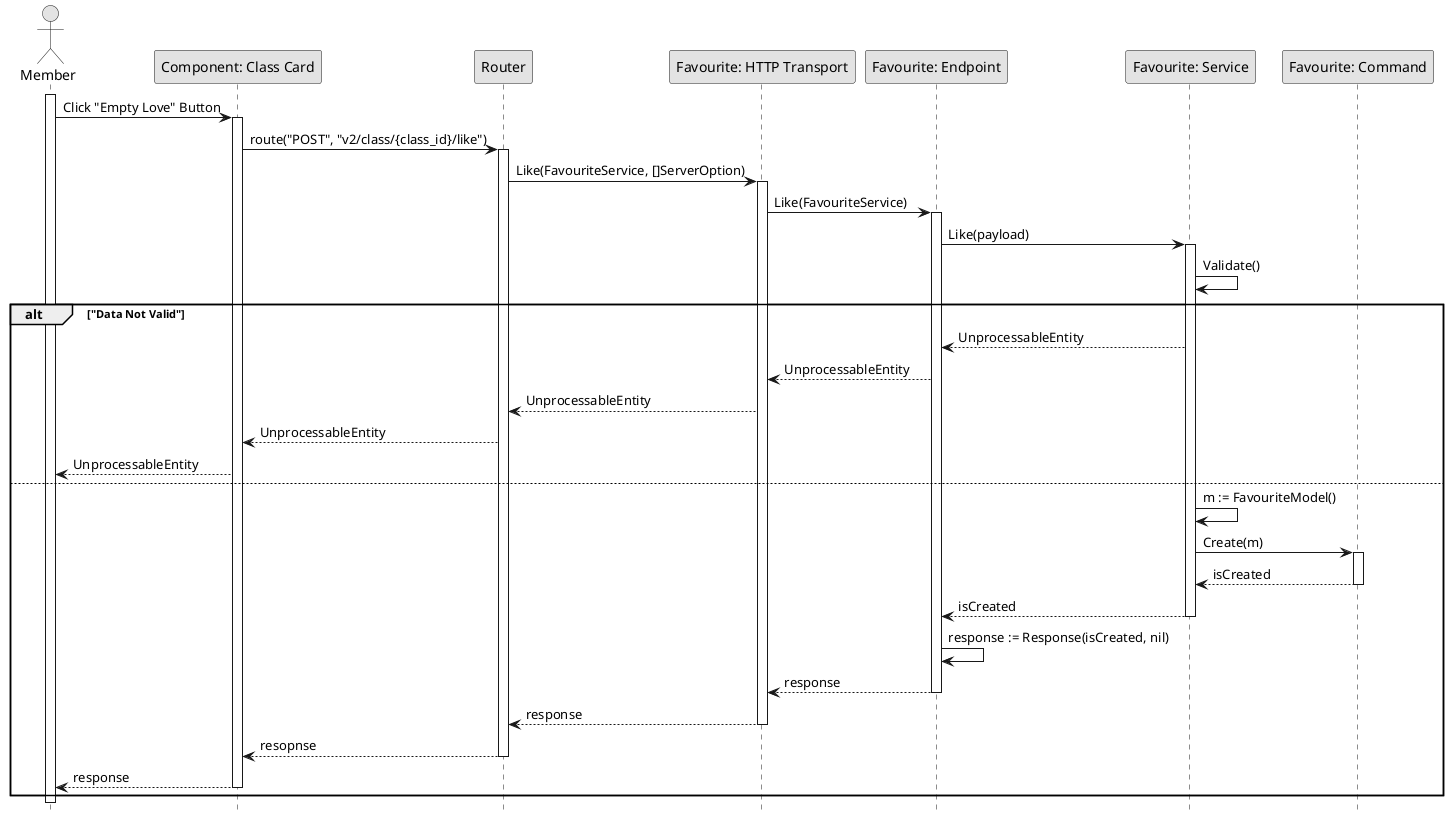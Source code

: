 @startuml Like

skinparam Monochrome true
skinparam Shadowing false

actor Member
participant "Component: Class Card" as ClassCard
participant "Router" as Router
participant "Favourite: HTTP Transport" as FavouriteHTTPTransport
participant "Favourite: Endpoint" as FavouriteEndpoint
participant "Favourite: Service" as FavouriteService
participant "Favourite: Command" as FavouriteCommand
hide footbox

activate Member

Member->ClassCard: Click "Empty Love" Button
activate ClassCard
ClassCard->Router: route("POST", "v2/class/{class_id}/like")
activate Router
Router->FavouriteHTTPTransport: Like(FavouriteService, []ServerOption)
activate FavouriteHTTPTransport
FavouriteHTTPTransport->FavouriteEndpoint: Like(FavouriteService)
activate FavouriteEndpoint
FavouriteEndpoint->FavouriteService: Like(payload)
activate FavouriteService
FavouriteService->FavouriteService: Validate()
alt "Data Not Valid"
    FavouriteService-->FavouriteEndpoint: UnprocessableEntity
    FavouriteEndpoint-->FavouriteHTTPTransport: UnprocessableEntity
    FavouriteHTTPTransport-->Router: UnprocessableEntity
    Router-->ClassCard: UnprocessableEntity
    ClassCard-->Member: UnprocessableEntity
else
    FavouriteService->FavouriteService: m := FavouriteModel()
    FavouriteService->FavouriteCommand: Create(m)
    activate FavouriteCommand
    FavouriteCommand-->FavouriteService: isCreated
    deactivate FavouriteCommand
    FavouriteService-->FavouriteEndpoint: isCreated
    deactivate FavouriteService
    FavouriteEndpoint->FavouriteEndpoint: response := Response(isCreated, nil)
    FavouriteEndpoint-->FavouriteHTTPTransport: response
    deactivate FavouriteEndpoint
    FavouriteHTTPTransport-->Router: response
    deactivate FavouriteHTTPTransport
    Router-->ClassCard: resopnse
    deactivate Router
    ClassCard-->Member: response
    deactivate ClassCard
end

deactivate Member

@enduml